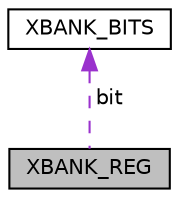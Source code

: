 digraph "XBANK_REG"
{
  edge [fontname="Helvetica",fontsize="10",labelfontname="Helvetica",labelfontsize="10"];
  node [fontname="Helvetica",fontsize="10",shape=record];
  Node1 [label="XBANK_REG",height=0.2,width=0.4,color="black", fillcolor="grey75", style="filled", fontcolor="black"];
  Node2 -> Node1 [dir="back",color="darkorchid3",fontsize="10",style="dashed",label=" bit" ];
  Node2 [label="XBANK_BITS",height=0.2,width=0.4,color="black", fillcolor="white", style="filled",URL="$struct_x_b_a_n_k___b_i_t_s.html"];
}
